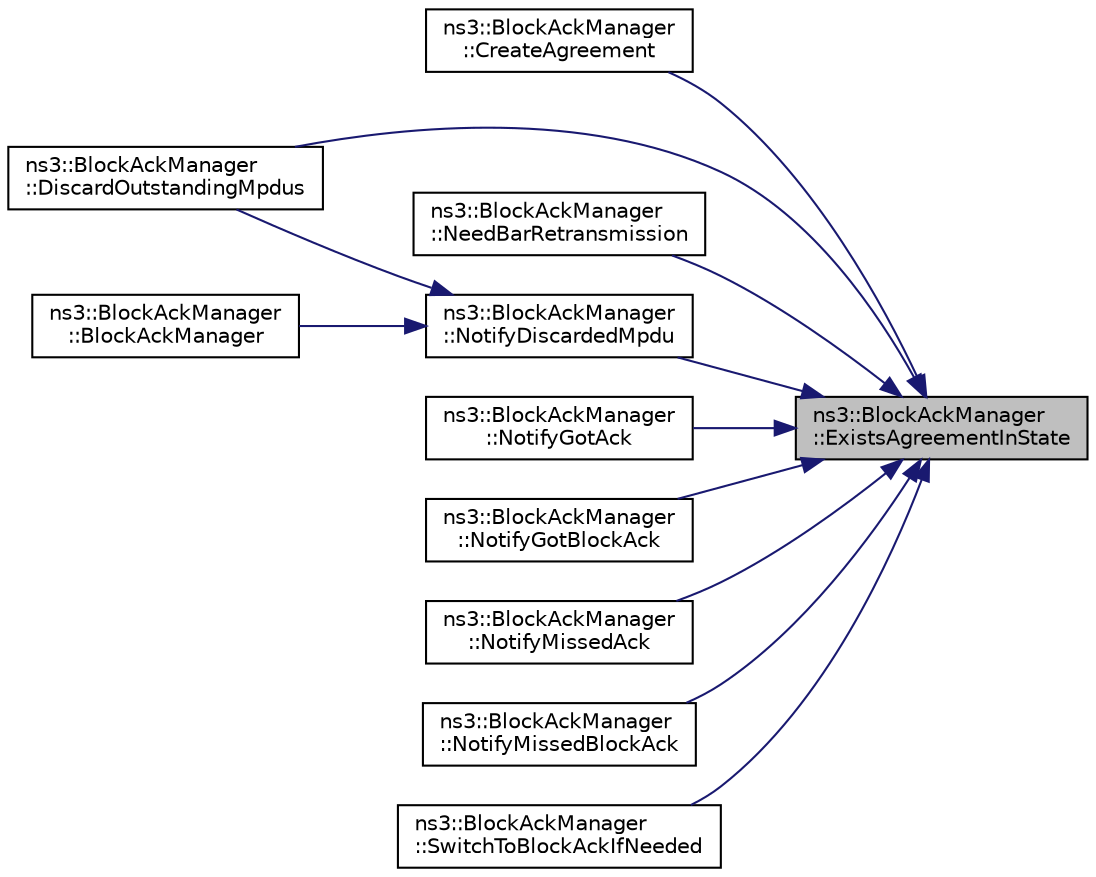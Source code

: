 digraph "ns3::BlockAckManager::ExistsAgreementInState"
{
 // LATEX_PDF_SIZE
  edge [fontname="Helvetica",fontsize="10",labelfontname="Helvetica",labelfontsize="10"];
  node [fontname="Helvetica",fontsize="10",shape=record];
  rankdir="RL";
  Node1 [label="ns3::BlockAckManager\l::ExistsAgreementInState",height=0.2,width=0.4,color="black", fillcolor="grey75", style="filled", fontcolor="black",tooltip=" "];
  Node1 -> Node2 [dir="back",color="midnightblue",fontsize="10",style="solid",fontname="Helvetica"];
  Node2 [label="ns3::BlockAckManager\l::CreateAgreement",height=0.2,width=0.4,color="black", fillcolor="white", style="filled",URL="$classns3_1_1_block_ack_manager.html#a44483ff8e6011faf1190dc0f178e66b7",tooltip=" "];
  Node1 -> Node3 [dir="back",color="midnightblue",fontsize="10",style="solid",fontname="Helvetica"];
  Node3 [label="ns3::BlockAckManager\l::DiscardOutstandingMpdus",height=0.2,width=0.4,color="black", fillcolor="white", style="filled",URL="$classns3_1_1_block_ack_manager.html#a9cfdd60aad3cf88c4a2ba01bd3879e48",tooltip=" "];
  Node1 -> Node4 [dir="back",color="midnightblue",fontsize="10",style="solid",fontname="Helvetica"];
  Node4 [label="ns3::BlockAckManager\l::NeedBarRetransmission",height=0.2,width=0.4,color="black", fillcolor="white", style="filled",URL="$classns3_1_1_block_ack_manager.html#a8477ba4a52f7e8f0400d2eed3346081f",tooltip="This function returns true if a block ack agreement is established with the given recipient for the g..."];
  Node1 -> Node5 [dir="back",color="midnightblue",fontsize="10",style="solid",fontname="Helvetica"];
  Node5 [label="ns3::BlockAckManager\l::NotifyDiscardedMpdu",height=0.2,width=0.4,color="black", fillcolor="white", style="filled",URL="$classns3_1_1_block_ack_manager.html#a52420004449425a8ded4ecaf71f152e8",tooltip=" "];
  Node5 -> Node6 [dir="back",color="midnightblue",fontsize="10",style="solid",fontname="Helvetica"];
  Node6 [label="ns3::BlockAckManager\l::BlockAckManager",height=0.2,width=0.4,color="black", fillcolor="white", style="filled",URL="$classns3_1_1_block_ack_manager.html#a7a966d4ae9c3f2172545b76b7ccb8206",tooltip=" "];
  Node5 -> Node3 [dir="back",color="midnightblue",fontsize="10",style="solid",fontname="Helvetica"];
  Node1 -> Node7 [dir="back",color="midnightblue",fontsize="10",style="solid",fontname="Helvetica"];
  Node7 [label="ns3::BlockAckManager\l::NotifyGotAck",height=0.2,width=0.4,color="black", fillcolor="white", style="filled",URL="$classns3_1_1_block_ack_manager.html#a55188bf406372f5334e9bb4d3de6c168",tooltip="Invoked upon receipt of an Ack frame after the transmission of a QoS data frame sent under an establi..."];
  Node1 -> Node8 [dir="back",color="midnightblue",fontsize="10",style="solid",fontname="Helvetica"];
  Node8 [label="ns3::BlockAckManager\l::NotifyGotBlockAck",height=0.2,width=0.4,color="black", fillcolor="white", style="filled",URL="$classns3_1_1_block_ack_manager.html#a9b8a46d72c771c2c1d79588f98259012",tooltip=" "];
  Node1 -> Node9 [dir="back",color="midnightblue",fontsize="10",style="solid",fontname="Helvetica"];
  Node9 [label="ns3::BlockAckManager\l::NotifyMissedAck",height=0.2,width=0.4,color="black", fillcolor="white", style="filled",URL="$classns3_1_1_block_ack_manager.html#a65475bccad55292cd07b7a50fafffc9d",tooltip="Invoked upon missed reception of an Ack frame after the transmission of a QoS data frame sent under a..."];
  Node1 -> Node10 [dir="back",color="midnightblue",fontsize="10",style="solid",fontname="Helvetica"];
  Node10 [label="ns3::BlockAckManager\l::NotifyMissedBlockAck",height=0.2,width=0.4,color="black", fillcolor="white", style="filled",URL="$classns3_1_1_block_ack_manager.html#ad823a18a82ae6695ddf91ef34dfb7eb2",tooltip=" "];
  Node1 -> Node11 [dir="back",color="midnightblue",fontsize="10",style="solid",fontname="Helvetica"];
  Node11 [label="ns3::BlockAckManager\l::SwitchToBlockAckIfNeeded",height=0.2,width=0.4,color="black", fillcolor="white", style="filled",URL="$classns3_1_1_block_ack_manager.html#a20324b49d01312f731087f7f707a596a",tooltip=" "];
}
